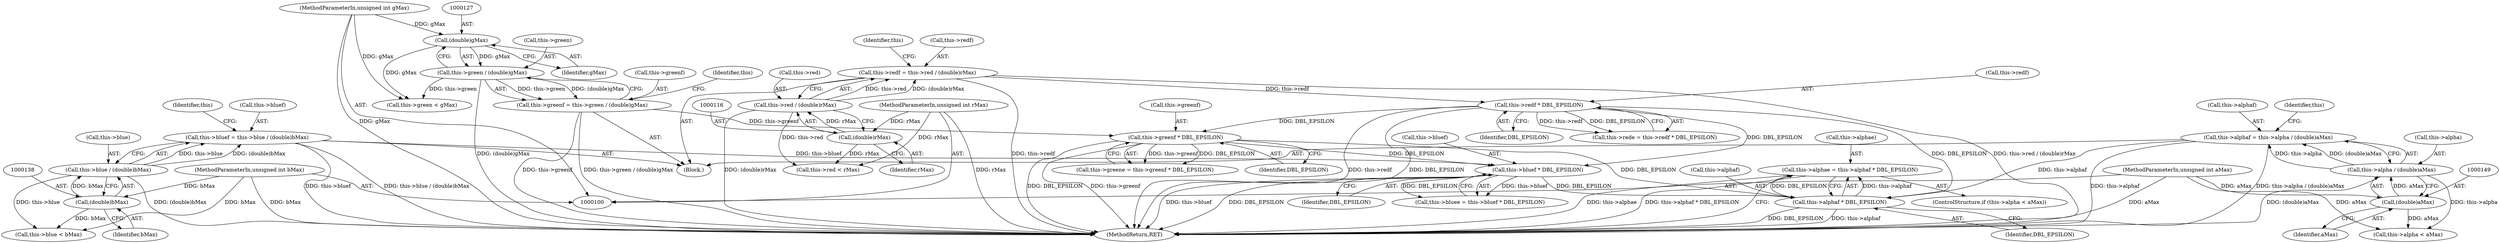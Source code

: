 digraph "0_Android_9d4853418ab2f754c2b63e091c29c5529b8b86ca_52@integer" {
"1000220" [label="(Call,this->alphae = this->alphaf * DBL_EPSILON)"];
"1000224" [label="(Call,this->alphaf * DBL_EPSILON)"];
"1000140" [label="(Call,this->alphaf = this->alpha / (double)aMax)"];
"1000144" [label="(Call,this->alpha / (double)aMax)"];
"1000148" [label="(Call,(double)aMax)"];
"1000105" [label="(MethodParameterIn,unsigned int aMax)"];
"1000182" [label="(Call,this->greenf * DBL_EPSILON)"];
"1000118" [label="(Call,this->greenf = this->green / (double)gMax)"];
"1000122" [label="(Call,this->green / (double)gMax)"];
"1000126" [label="(Call,(double)gMax)"];
"1000103" [label="(MethodParameterIn,unsigned int gMax)"];
"1000161" [label="(Call,this->redf * DBL_EPSILON)"];
"1000107" [label="(Call,this->redf = this->red / (double)rMax)"];
"1000111" [label="(Call,this->red / (double)rMax)"];
"1000115" [label="(Call,(double)rMax)"];
"1000102" [label="(MethodParameterIn,unsigned int rMax)"];
"1000203" [label="(Call,this->bluef * DBL_EPSILON)"];
"1000129" [label="(Call,this->bluef = this->blue / (double)bMax)"];
"1000133" [label="(Call,this->blue / (double)bMax)"];
"1000137" [label="(Call,(double)bMax)"];
"1000104" [label="(MethodParameterIn,unsigned int bMax)"];
"1000150" [label="(Identifier,aMax)"];
"1000120" [label="(Identifier,this)"];
"1000204" [label="(Call,this->bluef)"];
"1000137" [label="(Call,(double)bMax)"];
"1000214" [label="(ControlStructure,if (this->alpha < aMax))"];
"1000141" [label="(Call,this->alphaf)"];
"1000102" [label="(MethodParameterIn,unsigned int rMax)"];
"1000126" [label="(Call,(double)gMax)"];
"1000162" [label="(Call,this->redf)"];
"1000129" [label="(Call,this->bluef = this->blue / (double)bMax)"];
"1000165" [label="(Identifier,DBL_EPSILON)"];
"1000122" [label="(Call,this->green / (double)gMax)"];
"1000224" [label="(Call,this->alphaf * DBL_EPSILON)"];
"1000152" [label="(Call,this->red < rMax)"];
"1000118" [label="(Call,this->greenf = this->green / (double)gMax)"];
"1000178" [label="(Call,this->greene = this->greenf * DBL_EPSILON)"];
"1000119" [label="(Call,this->greenf)"];
"1000112" [label="(Call,this->red)"];
"1000157" [label="(Call,this->rede = this->redf * DBL_EPSILON)"];
"1000194" [label="(Call,this->blue < bMax)"];
"1000139" [label="(Identifier,bMax)"];
"1000105" [label="(MethodParameterIn,unsigned int aMax)"];
"1000182" [label="(Call,this->greenf * DBL_EPSILON)"];
"1000228" [label="(Identifier,DBL_EPSILON)"];
"1000107" [label="(Call,this->redf = this->red / (double)rMax)"];
"1000161" [label="(Call,this->redf * DBL_EPSILON)"];
"1000186" [label="(Identifier,DBL_EPSILON)"];
"1000115" [label="(Call,(double)rMax)"];
"1000131" [label="(Identifier,this)"];
"1000104" [label="(MethodParameterIn,unsigned int bMax)"];
"1000221" [label="(Call,this->alphae)"];
"1000148" [label="(Call,(double)aMax)"];
"1000106" [label="(Block,)"];
"1000123" [label="(Call,this->green)"];
"1000183" [label="(Call,this->greenf)"];
"1000173" [label="(Call,this->green < gMax)"];
"1000220" [label="(Call,this->alphae = this->alphaf * DBL_EPSILON)"];
"1000128" [label="(Identifier,gMax)"];
"1000199" [label="(Call,this->bluee = this->bluef * DBL_EPSILON)"];
"1000133" [label="(Call,this->blue / (double)bMax)"];
"1000111" [label="(Call,this->red / (double)rMax)"];
"1000134" [label="(Call,this->blue)"];
"1000225" [label="(Call,this->alphaf)"];
"1000145" [label="(Call,this->alpha)"];
"1000140" [label="(Call,this->alphaf = this->alpha / (double)aMax)"];
"1000154" [label="(Identifier,this)"];
"1000108" [label="(Call,this->redf)"];
"1000215" [label="(Call,this->alpha < aMax)"];
"1000103" [label="(MethodParameterIn,unsigned int gMax)"];
"1000142" [label="(Identifier,this)"];
"1000203" [label="(Call,this->bluef * DBL_EPSILON)"];
"1000235" [label="(MethodReturn,RET)"];
"1000117" [label="(Identifier,rMax)"];
"1000207" [label="(Identifier,DBL_EPSILON)"];
"1000144" [label="(Call,this->alpha / (double)aMax)"];
"1000130" [label="(Call,this->bluef)"];
"1000220" -> "1000214"  [label="AST: "];
"1000220" -> "1000224"  [label="CFG: "];
"1000221" -> "1000220"  [label="AST: "];
"1000224" -> "1000220"  [label="AST: "];
"1000235" -> "1000220"  [label="CFG: "];
"1000220" -> "1000235"  [label="DDG: this->alphae"];
"1000220" -> "1000235"  [label="DDG: this->alphaf * DBL_EPSILON"];
"1000224" -> "1000220"  [label="DDG: this->alphaf"];
"1000224" -> "1000220"  [label="DDG: DBL_EPSILON"];
"1000224" -> "1000228"  [label="CFG: "];
"1000225" -> "1000224"  [label="AST: "];
"1000228" -> "1000224"  [label="AST: "];
"1000224" -> "1000235"  [label="DDG: this->alphaf"];
"1000224" -> "1000235"  [label="DDG: DBL_EPSILON"];
"1000140" -> "1000224"  [label="DDG: this->alphaf"];
"1000182" -> "1000224"  [label="DDG: DBL_EPSILON"];
"1000203" -> "1000224"  [label="DDG: DBL_EPSILON"];
"1000161" -> "1000224"  [label="DDG: DBL_EPSILON"];
"1000140" -> "1000106"  [label="AST: "];
"1000140" -> "1000144"  [label="CFG: "];
"1000141" -> "1000140"  [label="AST: "];
"1000144" -> "1000140"  [label="AST: "];
"1000154" -> "1000140"  [label="CFG: "];
"1000140" -> "1000235"  [label="DDG: this->alphaf"];
"1000140" -> "1000235"  [label="DDG: this->alpha / (double)aMax"];
"1000144" -> "1000140"  [label="DDG: this->alpha"];
"1000144" -> "1000140"  [label="DDG: (double)aMax"];
"1000144" -> "1000148"  [label="CFG: "];
"1000145" -> "1000144"  [label="AST: "];
"1000148" -> "1000144"  [label="AST: "];
"1000144" -> "1000235"  [label="DDG: (double)aMax"];
"1000148" -> "1000144"  [label="DDG: aMax"];
"1000144" -> "1000215"  [label="DDG: this->alpha"];
"1000148" -> "1000150"  [label="CFG: "];
"1000149" -> "1000148"  [label="AST: "];
"1000150" -> "1000148"  [label="AST: "];
"1000105" -> "1000148"  [label="DDG: aMax"];
"1000148" -> "1000215"  [label="DDG: aMax"];
"1000105" -> "1000100"  [label="AST: "];
"1000105" -> "1000235"  [label="DDG: aMax"];
"1000105" -> "1000215"  [label="DDG: aMax"];
"1000182" -> "1000178"  [label="AST: "];
"1000182" -> "1000186"  [label="CFG: "];
"1000183" -> "1000182"  [label="AST: "];
"1000186" -> "1000182"  [label="AST: "];
"1000178" -> "1000182"  [label="CFG: "];
"1000182" -> "1000235"  [label="DDG: DBL_EPSILON"];
"1000182" -> "1000235"  [label="DDG: this->greenf"];
"1000182" -> "1000178"  [label="DDG: this->greenf"];
"1000182" -> "1000178"  [label="DDG: DBL_EPSILON"];
"1000118" -> "1000182"  [label="DDG: this->greenf"];
"1000161" -> "1000182"  [label="DDG: DBL_EPSILON"];
"1000182" -> "1000203"  [label="DDG: DBL_EPSILON"];
"1000118" -> "1000106"  [label="AST: "];
"1000118" -> "1000122"  [label="CFG: "];
"1000119" -> "1000118"  [label="AST: "];
"1000122" -> "1000118"  [label="AST: "];
"1000131" -> "1000118"  [label="CFG: "];
"1000118" -> "1000235"  [label="DDG: this->greenf"];
"1000118" -> "1000235"  [label="DDG: this->green / (double)gMax"];
"1000122" -> "1000118"  [label="DDG: this->green"];
"1000122" -> "1000118"  [label="DDG: (double)gMax"];
"1000122" -> "1000126"  [label="CFG: "];
"1000123" -> "1000122"  [label="AST: "];
"1000126" -> "1000122"  [label="AST: "];
"1000122" -> "1000235"  [label="DDG: (double)gMax"];
"1000126" -> "1000122"  [label="DDG: gMax"];
"1000122" -> "1000173"  [label="DDG: this->green"];
"1000126" -> "1000128"  [label="CFG: "];
"1000127" -> "1000126"  [label="AST: "];
"1000128" -> "1000126"  [label="AST: "];
"1000103" -> "1000126"  [label="DDG: gMax"];
"1000126" -> "1000173"  [label="DDG: gMax"];
"1000103" -> "1000100"  [label="AST: "];
"1000103" -> "1000235"  [label="DDG: gMax"];
"1000103" -> "1000173"  [label="DDG: gMax"];
"1000161" -> "1000157"  [label="AST: "];
"1000161" -> "1000165"  [label="CFG: "];
"1000162" -> "1000161"  [label="AST: "];
"1000165" -> "1000161"  [label="AST: "];
"1000157" -> "1000161"  [label="CFG: "];
"1000161" -> "1000235"  [label="DDG: this->redf"];
"1000161" -> "1000235"  [label="DDG: DBL_EPSILON"];
"1000161" -> "1000157"  [label="DDG: this->redf"];
"1000161" -> "1000157"  [label="DDG: DBL_EPSILON"];
"1000107" -> "1000161"  [label="DDG: this->redf"];
"1000161" -> "1000203"  [label="DDG: DBL_EPSILON"];
"1000107" -> "1000106"  [label="AST: "];
"1000107" -> "1000111"  [label="CFG: "];
"1000108" -> "1000107"  [label="AST: "];
"1000111" -> "1000107"  [label="AST: "];
"1000120" -> "1000107"  [label="CFG: "];
"1000107" -> "1000235"  [label="DDG: this->redf"];
"1000107" -> "1000235"  [label="DDG: this->red / (double)rMax"];
"1000111" -> "1000107"  [label="DDG: this->red"];
"1000111" -> "1000107"  [label="DDG: (double)rMax"];
"1000111" -> "1000115"  [label="CFG: "];
"1000112" -> "1000111"  [label="AST: "];
"1000115" -> "1000111"  [label="AST: "];
"1000111" -> "1000235"  [label="DDG: (double)rMax"];
"1000115" -> "1000111"  [label="DDG: rMax"];
"1000111" -> "1000152"  [label="DDG: this->red"];
"1000115" -> "1000117"  [label="CFG: "];
"1000116" -> "1000115"  [label="AST: "];
"1000117" -> "1000115"  [label="AST: "];
"1000102" -> "1000115"  [label="DDG: rMax"];
"1000115" -> "1000152"  [label="DDG: rMax"];
"1000102" -> "1000100"  [label="AST: "];
"1000102" -> "1000235"  [label="DDG: rMax"];
"1000102" -> "1000152"  [label="DDG: rMax"];
"1000203" -> "1000199"  [label="AST: "];
"1000203" -> "1000207"  [label="CFG: "];
"1000204" -> "1000203"  [label="AST: "];
"1000207" -> "1000203"  [label="AST: "];
"1000199" -> "1000203"  [label="CFG: "];
"1000203" -> "1000235"  [label="DDG: DBL_EPSILON"];
"1000203" -> "1000235"  [label="DDG: this->bluef"];
"1000203" -> "1000199"  [label="DDG: this->bluef"];
"1000203" -> "1000199"  [label="DDG: DBL_EPSILON"];
"1000129" -> "1000203"  [label="DDG: this->bluef"];
"1000129" -> "1000106"  [label="AST: "];
"1000129" -> "1000133"  [label="CFG: "];
"1000130" -> "1000129"  [label="AST: "];
"1000133" -> "1000129"  [label="AST: "];
"1000142" -> "1000129"  [label="CFG: "];
"1000129" -> "1000235"  [label="DDG: this->bluef"];
"1000129" -> "1000235"  [label="DDG: this->blue / (double)bMax"];
"1000133" -> "1000129"  [label="DDG: this->blue"];
"1000133" -> "1000129"  [label="DDG: (double)bMax"];
"1000133" -> "1000137"  [label="CFG: "];
"1000134" -> "1000133"  [label="AST: "];
"1000137" -> "1000133"  [label="AST: "];
"1000133" -> "1000235"  [label="DDG: (double)bMax"];
"1000137" -> "1000133"  [label="DDG: bMax"];
"1000133" -> "1000194"  [label="DDG: this->blue"];
"1000137" -> "1000139"  [label="CFG: "];
"1000138" -> "1000137"  [label="AST: "];
"1000139" -> "1000137"  [label="AST: "];
"1000104" -> "1000137"  [label="DDG: bMax"];
"1000137" -> "1000194"  [label="DDG: bMax"];
"1000104" -> "1000100"  [label="AST: "];
"1000104" -> "1000235"  [label="DDG: bMax"];
"1000104" -> "1000194"  [label="DDG: bMax"];
}
